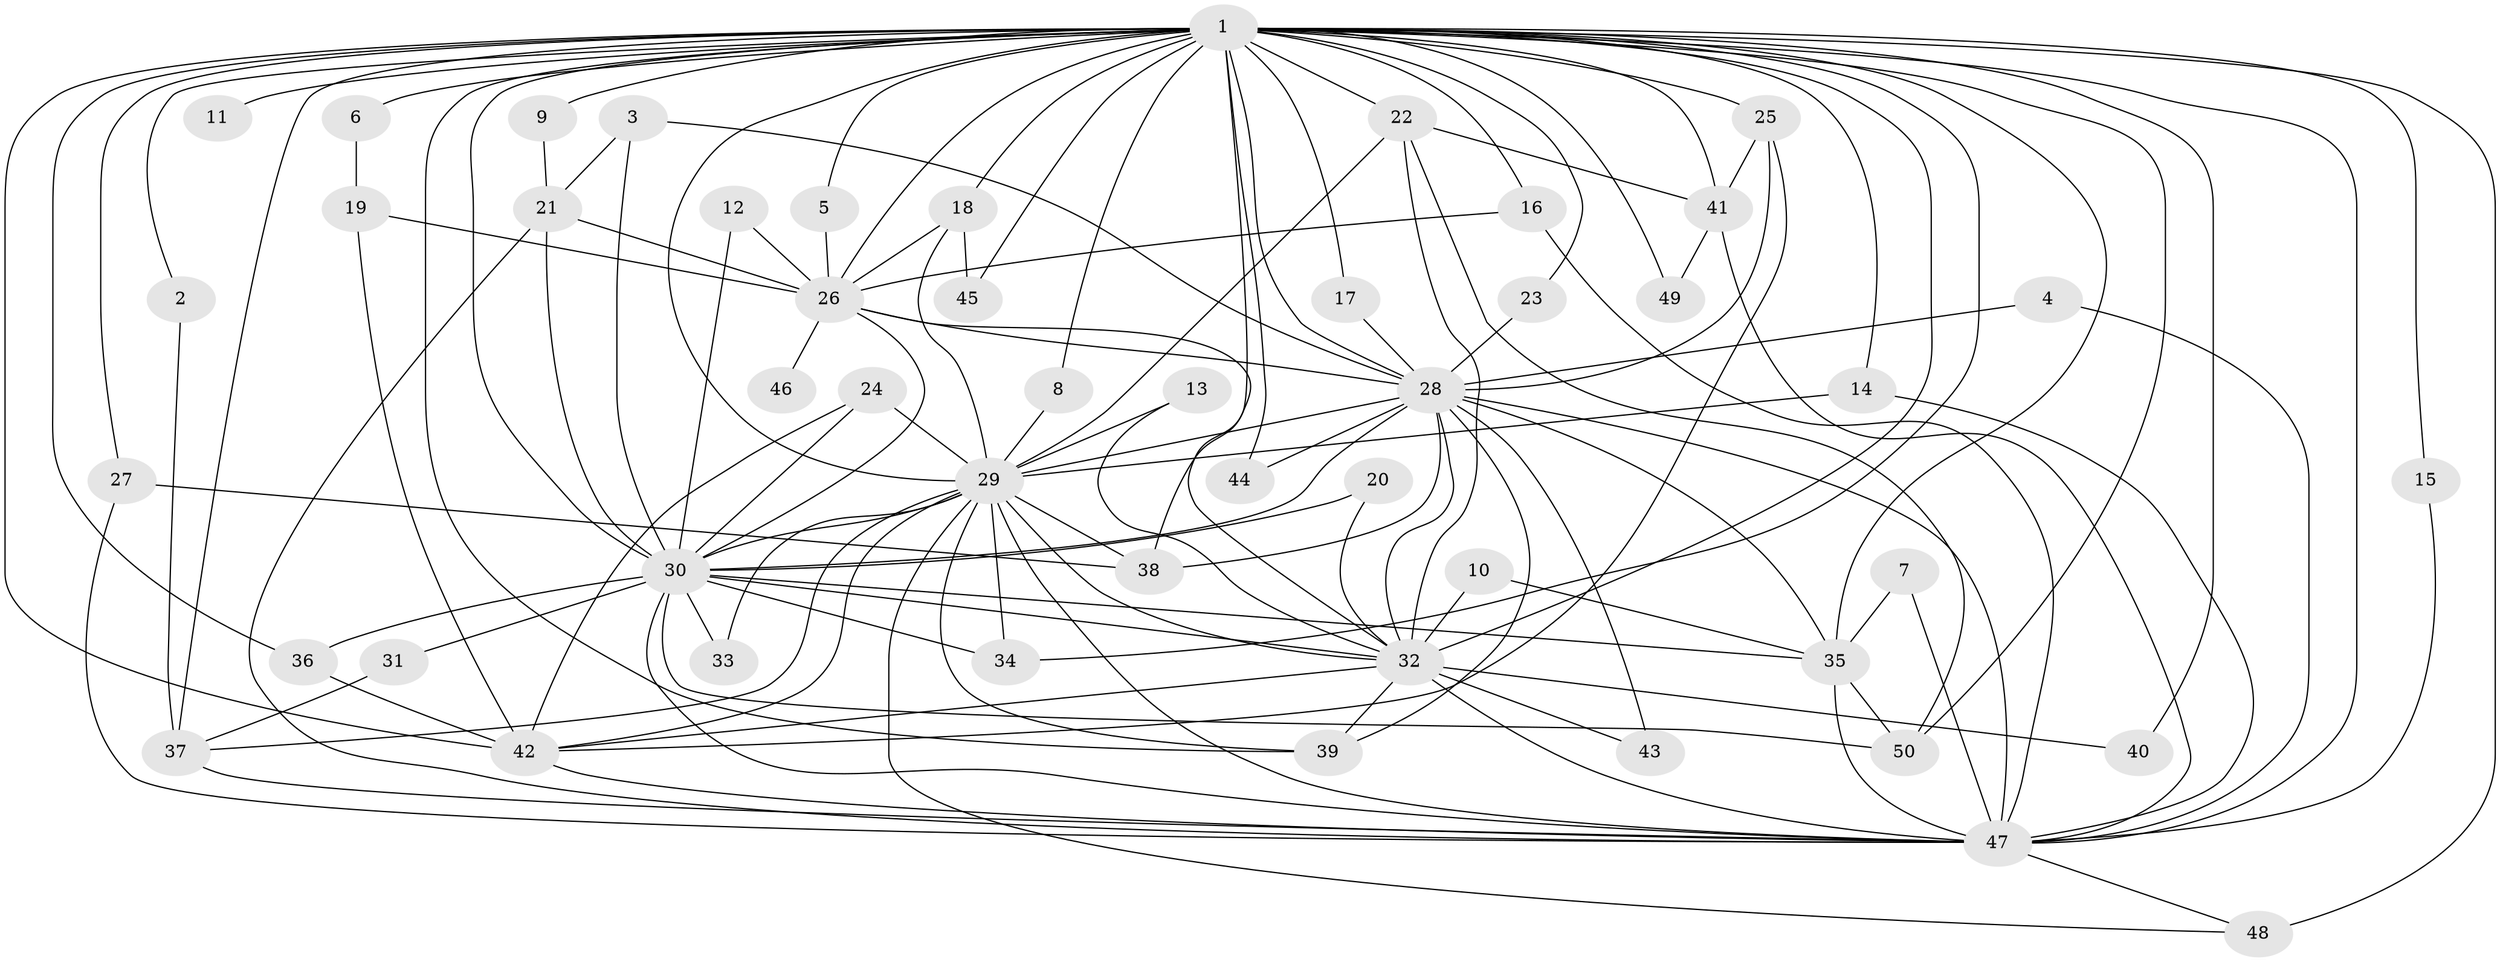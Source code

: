 // original degree distribution, {18: 0.010101010101010102, 20: 0.010101010101010102, 23: 0.010101010101010102, 25: 0.010101010101010102, 16: 0.010101010101010102, 21: 0.020202020202020204, 24: 0.010101010101010102, 15: 0.010101010101010102, 19: 0.010101010101010102, 3: 0.20202020202020202, 5: 0.030303030303030304, 2: 0.5454545454545454, 12: 0.010101010101010102, 6: 0.010101010101010102, 7: 0.010101010101010102, 4: 0.09090909090909091}
// Generated by graph-tools (version 1.1) at 2025/49/03/09/25 03:49:28]
// undirected, 50 vertices, 127 edges
graph export_dot {
graph [start="1"]
  node [color=gray90,style=filled];
  1;
  2;
  3;
  4;
  5;
  6;
  7;
  8;
  9;
  10;
  11;
  12;
  13;
  14;
  15;
  16;
  17;
  18;
  19;
  20;
  21;
  22;
  23;
  24;
  25;
  26;
  27;
  28;
  29;
  30;
  31;
  32;
  33;
  34;
  35;
  36;
  37;
  38;
  39;
  40;
  41;
  42;
  43;
  44;
  45;
  46;
  47;
  48;
  49;
  50;
  1 -- 2 [weight=1.0];
  1 -- 5 [weight=1.0];
  1 -- 6 [weight=2.0];
  1 -- 8 [weight=1.0];
  1 -- 9 [weight=1.0];
  1 -- 11 [weight=1.0];
  1 -- 14 [weight=1.0];
  1 -- 15 [weight=1.0];
  1 -- 16 [weight=1.0];
  1 -- 17 [weight=1.0];
  1 -- 18 [weight=1.0];
  1 -- 22 [weight=2.0];
  1 -- 23 [weight=1.0];
  1 -- 25 [weight=2.0];
  1 -- 26 [weight=2.0];
  1 -- 27 [weight=1.0];
  1 -- 28 [weight=4.0];
  1 -- 29 [weight=8.0];
  1 -- 30 [weight=4.0];
  1 -- 32 [weight=4.0];
  1 -- 34 [weight=1.0];
  1 -- 35 [weight=1.0];
  1 -- 36 [weight=1.0];
  1 -- 37 [weight=1.0];
  1 -- 38 [weight=2.0];
  1 -- 39 [weight=1.0];
  1 -- 40 [weight=1.0];
  1 -- 41 [weight=1.0];
  1 -- 42 [weight=1.0];
  1 -- 44 [weight=1.0];
  1 -- 45 [weight=1.0];
  1 -- 47 [weight=5.0];
  1 -- 48 [weight=2.0];
  1 -- 49 [weight=1.0];
  1 -- 50 [weight=1.0];
  2 -- 37 [weight=1.0];
  3 -- 21 [weight=1.0];
  3 -- 28 [weight=1.0];
  3 -- 30 [weight=1.0];
  4 -- 28 [weight=1.0];
  4 -- 47 [weight=1.0];
  5 -- 26 [weight=1.0];
  6 -- 19 [weight=1.0];
  7 -- 35 [weight=1.0];
  7 -- 47 [weight=1.0];
  8 -- 29 [weight=1.0];
  9 -- 21 [weight=1.0];
  10 -- 32 [weight=1.0];
  10 -- 35 [weight=1.0];
  12 -- 26 [weight=1.0];
  12 -- 30 [weight=1.0];
  13 -- 29 [weight=1.0];
  13 -- 32 [weight=1.0];
  14 -- 29 [weight=1.0];
  14 -- 47 [weight=1.0];
  15 -- 47 [weight=1.0];
  16 -- 26 [weight=1.0];
  16 -- 47 [weight=1.0];
  17 -- 28 [weight=1.0];
  18 -- 26 [weight=1.0];
  18 -- 29 [weight=2.0];
  18 -- 45 [weight=1.0];
  19 -- 26 [weight=1.0];
  19 -- 42 [weight=1.0];
  20 -- 30 [weight=1.0];
  20 -- 32 [weight=1.0];
  21 -- 26 [weight=1.0];
  21 -- 30 [weight=1.0];
  21 -- 47 [weight=1.0];
  22 -- 29 [weight=1.0];
  22 -- 32 [weight=1.0];
  22 -- 41 [weight=1.0];
  22 -- 50 [weight=1.0];
  23 -- 28 [weight=1.0];
  24 -- 29 [weight=1.0];
  24 -- 30 [weight=1.0];
  24 -- 42 [weight=1.0];
  25 -- 28 [weight=1.0];
  25 -- 41 [weight=1.0];
  25 -- 42 [weight=1.0];
  26 -- 28 [weight=1.0];
  26 -- 30 [weight=1.0];
  26 -- 32 [weight=1.0];
  26 -- 46 [weight=1.0];
  27 -- 38 [weight=1.0];
  27 -- 47 [weight=1.0];
  28 -- 29 [weight=2.0];
  28 -- 30 [weight=1.0];
  28 -- 32 [weight=1.0];
  28 -- 35 [weight=1.0];
  28 -- 38 [weight=1.0];
  28 -- 39 [weight=1.0];
  28 -- 43 [weight=1.0];
  28 -- 44 [weight=1.0];
  28 -- 47 [weight=1.0];
  29 -- 30 [weight=2.0];
  29 -- 32 [weight=2.0];
  29 -- 33 [weight=1.0];
  29 -- 34 [weight=1.0];
  29 -- 37 [weight=1.0];
  29 -- 38 [weight=1.0];
  29 -- 39 [weight=1.0];
  29 -- 42 [weight=1.0];
  29 -- 47 [weight=3.0];
  29 -- 48 [weight=1.0];
  30 -- 31 [weight=1.0];
  30 -- 32 [weight=1.0];
  30 -- 33 [weight=1.0];
  30 -- 34 [weight=1.0];
  30 -- 35 [weight=1.0];
  30 -- 36 [weight=1.0];
  30 -- 47 [weight=1.0];
  30 -- 50 [weight=1.0];
  31 -- 37 [weight=1.0];
  32 -- 39 [weight=1.0];
  32 -- 40 [weight=1.0];
  32 -- 42 [weight=1.0];
  32 -- 43 [weight=1.0];
  32 -- 47 [weight=2.0];
  35 -- 47 [weight=1.0];
  35 -- 50 [weight=1.0];
  36 -- 42 [weight=1.0];
  37 -- 47 [weight=1.0];
  41 -- 47 [weight=1.0];
  41 -- 49 [weight=1.0];
  42 -- 47 [weight=1.0];
  47 -- 48 [weight=1.0];
}
